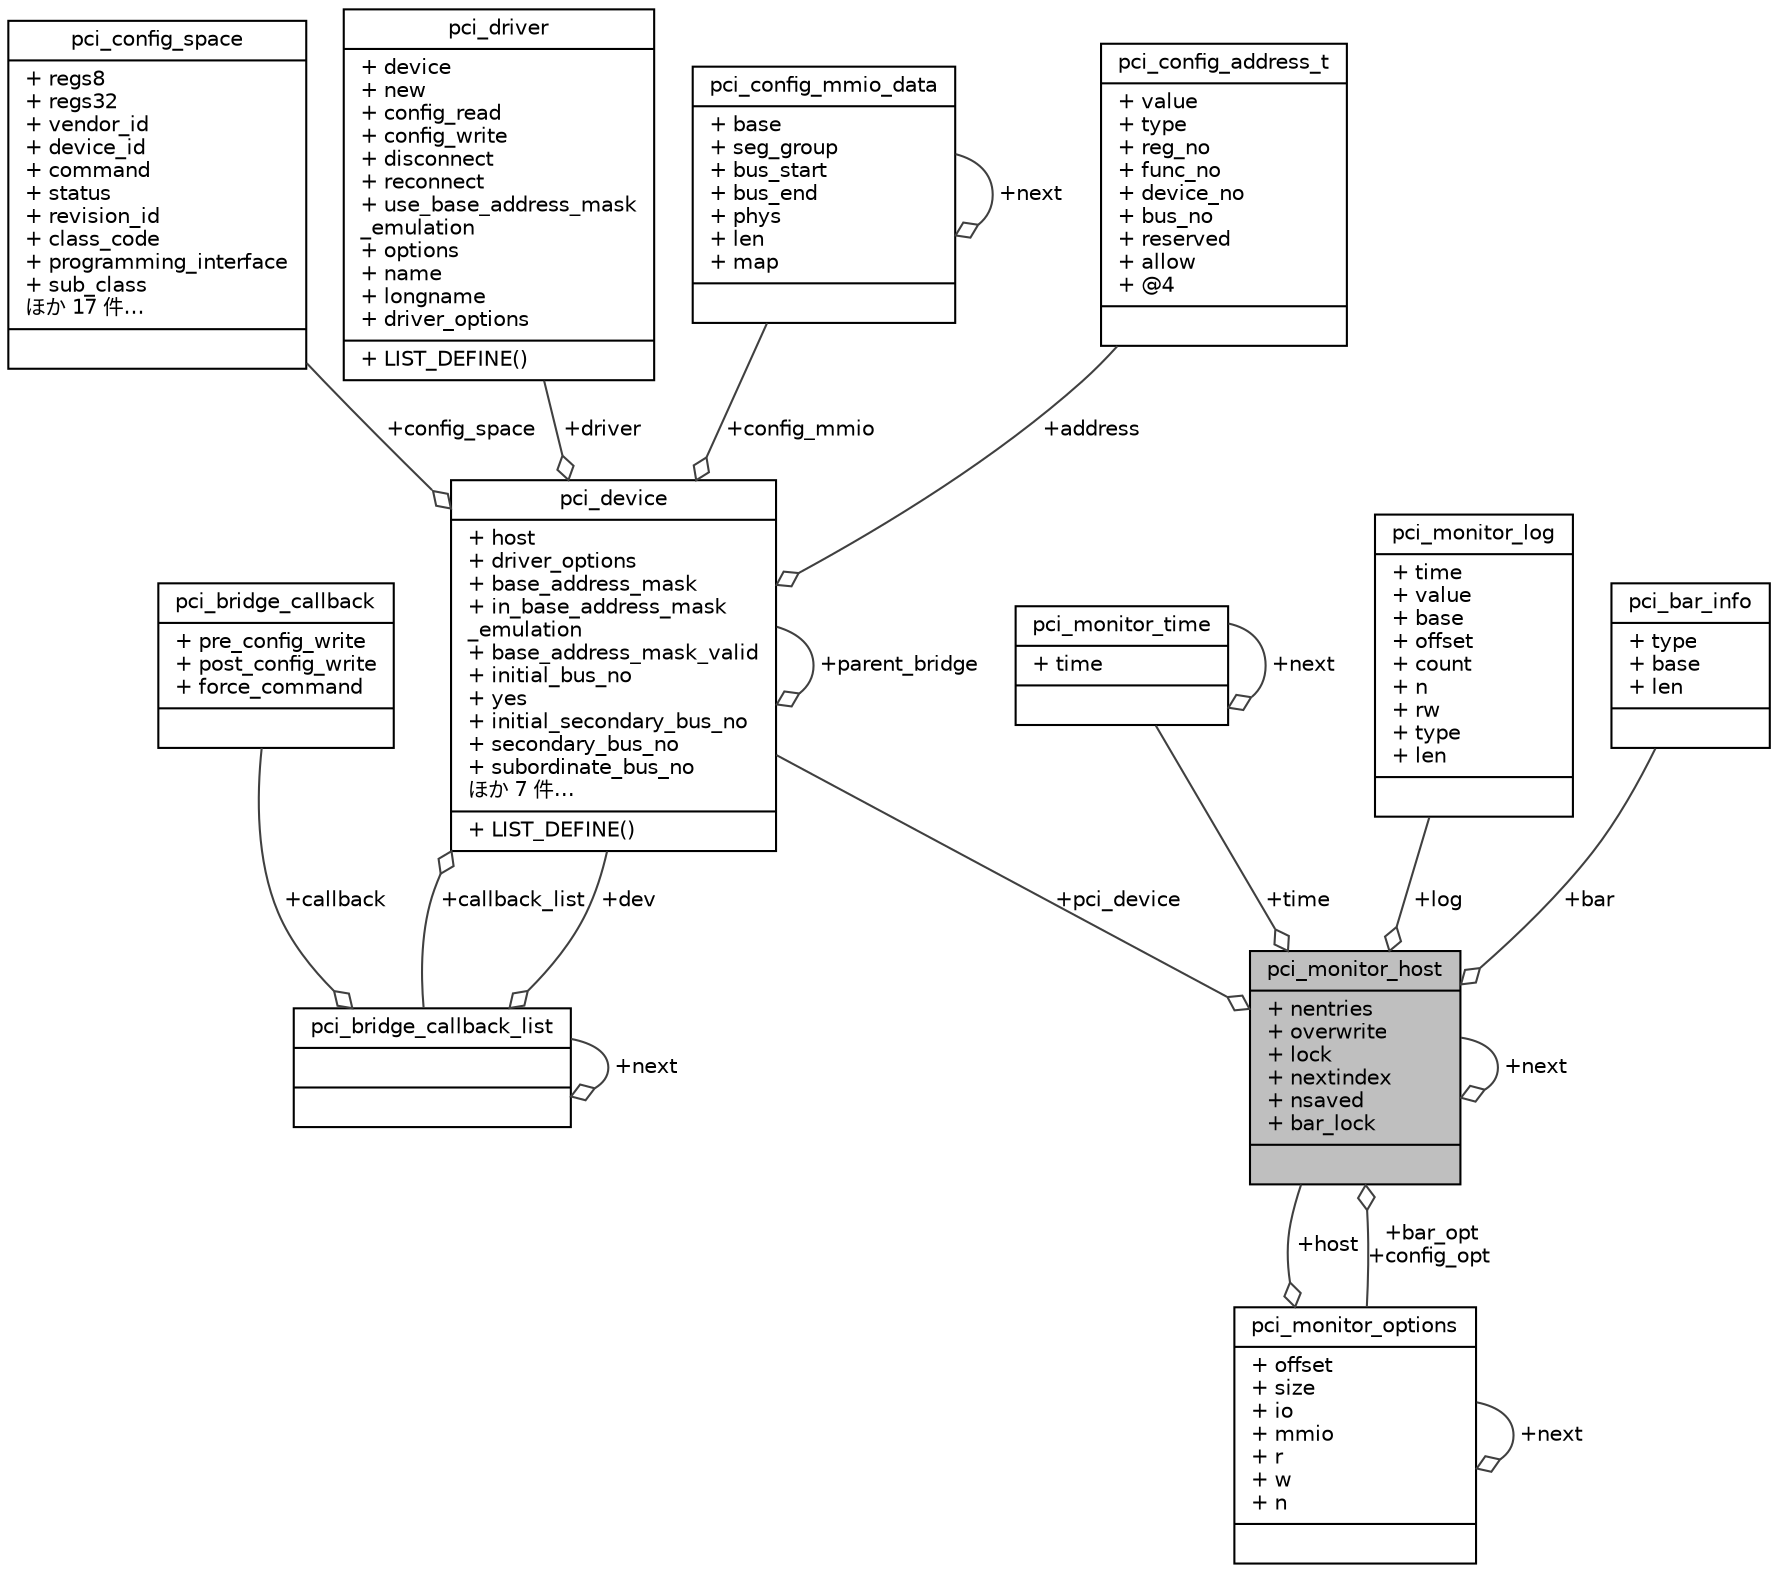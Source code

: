 digraph "pci_monitor_host"
{
 // LATEX_PDF_SIZE
  edge [fontname="Helvetica",fontsize="10",labelfontname="Helvetica",labelfontsize="10"];
  node [fontname="Helvetica",fontsize="10",shape=record];
  Node1 [label="{pci_monitor_host\n|+ nentries\l+ overwrite\l+ lock\l+ nextindex\l+ nsaved\l+ bar_lock\l|}",height=0.2,width=0.4,color="black", fillcolor="grey75", style="filled", fontcolor="black",tooltip=" "];
  Node2 -> Node1 [color="grey25",fontsize="10",style="solid",label=" +log" ,arrowhead="odiamond",fontname="Helvetica"];
  Node2 [label="{pci_monitor_log\n|+ time\l+ value\l+ base\l+ offset\l+ count\l+ n\l+ rw\l+ type\l+ len\l|}",height=0.2,width=0.4,color="black", fillcolor="white", style="filled",URL="$structpci__monitor__log.html",tooltip=" "];
  Node3 -> Node1 [color="grey25",fontsize="10",style="solid",label=" +pci_device" ,arrowhead="odiamond",fontname="Helvetica"];
  Node3 [label="{pci_device\n|+ host\l+ driver_options\l+ base_address_mask\l+ in_base_address_mask\l_emulation\l+ base_address_mask_valid\l+ initial_bus_no\l+ yes\l+ initial_secondary_bus_no\l+ secondary_bus_no\l+ subordinate_bus_no\lほか 7 件…\l|+ LIST_DEFINE()\l}",height=0.2,width=0.4,color="black", fillcolor="white", style="filled",URL="$structpci__device.html",tooltip=" "];
  Node3 -> Node3 [color="grey25",fontsize="10",style="solid",label=" +parent_bridge" ,arrowhead="odiamond",fontname="Helvetica"];
  Node4 -> Node3 [color="grey25",fontsize="10",style="solid",label=" +config_space" ,arrowhead="odiamond",fontname="Helvetica"];
  Node4 [label="{pci_config_space\n|+ regs8\l+ regs32\l+ vendor_id\l+ device_id\l+ command\l+ status\l+ revision_id\l+ class_code\l+ programming_interface\l+ sub_class\lほか 17 件…\l|}",height=0.2,width=0.4,color="black", fillcolor="white", style="filled",URL="$structpci__config__space.html",tooltip=" "];
  Node5 -> Node3 [color="grey25",fontsize="10",style="solid",label=" +driver" ,arrowhead="odiamond",fontname="Helvetica"];
  Node5 [label="{pci_driver\n|+ device\l+ new\l+ config_read\l+ config_write\l+ disconnect\l+ reconnect\l+ use_base_address_mask\l_emulation\l+ options\l+ name\l+ longname\l+ driver_options\l|+ LIST_DEFINE()\l}",height=0.2,width=0.4,color="black", fillcolor="white", style="filled",URL="$structpci__driver.html",tooltip=" "];
  Node6 -> Node3 [color="grey25",fontsize="10",style="solid",label=" +config_mmio" ,arrowhead="odiamond",fontname="Helvetica"];
  Node6 [label="{pci_config_mmio_data\n|+ base\l+ seg_group\l+ bus_start\l+ bus_end\l+ phys\l+ len\l+ map\l|}",height=0.2,width=0.4,color="black", fillcolor="white", style="filled",URL="$structpci__config__mmio__data.html",tooltip=" "];
  Node6 -> Node6 [color="grey25",fontsize="10",style="solid",label=" +next" ,arrowhead="odiamond",fontname="Helvetica"];
  Node7 -> Node3 [color="grey25",fontsize="10",style="solid",label=" +address" ,arrowhead="odiamond",fontname="Helvetica"];
  Node7 [label="{pci_config_address_t\n|+ value\l+ type\l+ reg_no\l+ func_no\l+ device_no\l+ bus_no\l+ reserved\l+ allow\l+ @4\l|}",height=0.2,width=0.4,color="black", fillcolor="white", style="filled",URL="$structpci__config__address__t.html",tooltip=" "];
  Node8 -> Node3 [color="grey25",fontsize="10",style="solid",label=" +callback_list" ,arrowhead="odiamond",fontname="Helvetica"];
  Node8 [label="{pci_bridge_callback_list\n||}",height=0.2,width=0.4,color="black", fillcolor="white", style="filled",URL="$structpci__bridge__callback__list.html",tooltip=" "];
  Node3 -> Node8 [color="grey25",fontsize="10",style="solid",label=" +dev" ,arrowhead="odiamond",fontname="Helvetica"];
  Node8 -> Node8 [color="grey25",fontsize="10",style="solid",label=" +next" ,arrowhead="odiamond",fontname="Helvetica"];
  Node9 -> Node8 [color="grey25",fontsize="10",style="solid",label=" +callback" ,arrowhead="odiamond",fontname="Helvetica"];
  Node9 [label="{pci_bridge_callback\n|+ pre_config_write\l+ post_config_write\l+ force_command\l|}",height=0.2,width=0.4,color="black", fillcolor="white", style="filled",URL="$structpci__bridge__callback.html",tooltip=" "];
  Node10 -> Node1 [color="grey25",fontsize="10",style="solid",label=" +bar" ,arrowhead="odiamond",fontname="Helvetica"];
  Node10 [label="{pci_bar_info\n|+ type\l+ base\l+ len\l|}",height=0.2,width=0.4,color="black", fillcolor="white", style="filled",URL="$structpci__bar__info.html",tooltip=" "];
  Node11 -> Node1 [color="grey25",fontsize="10",style="solid",label=" +bar_opt\n+config_opt" ,arrowhead="odiamond",fontname="Helvetica"];
  Node11 [label="{pci_monitor_options\n|+ offset\l+ size\l+ io\l+ mmio\l+ r\l+ w\l+ n\l|}",height=0.2,width=0.4,color="black", fillcolor="white", style="filled",URL="$structpci__monitor__options.html",tooltip=" "];
  Node11 -> Node11 [color="grey25",fontsize="10",style="solid",label=" +next" ,arrowhead="odiamond",fontname="Helvetica"];
  Node1 -> Node11 [color="grey25",fontsize="10",style="solid",label=" +host" ,arrowhead="odiamond",fontname="Helvetica"];
  Node1 -> Node1 [color="grey25",fontsize="10",style="solid",label=" +next" ,arrowhead="odiamond",fontname="Helvetica"];
  Node12 -> Node1 [color="grey25",fontsize="10",style="solid",label=" +time" ,arrowhead="odiamond",fontname="Helvetica"];
  Node12 [label="{pci_monitor_time\n|+ time\l|}",height=0.2,width=0.4,color="black", fillcolor="white", style="filled",URL="$structpci__monitor__time.html",tooltip=" "];
  Node12 -> Node12 [color="grey25",fontsize="10",style="solid",label=" +next" ,arrowhead="odiamond",fontname="Helvetica"];
}
